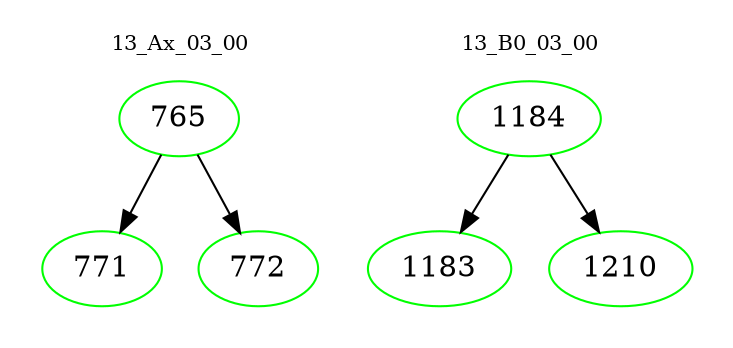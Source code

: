 digraph{
subgraph cluster_0 {
color = white
label = "13_Ax_03_00";
fontsize=10;
T0_765 [label="765", color="green"]
T0_765 -> T0_771 [color="black"]
T0_771 [label="771", color="green"]
T0_765 -> T0_772 [color="black"]
T0_772 [label="772", color="green"]
}
subgraph cluster_1 {
color = white
label = "13_B0_03_00";
fontsize=10;
T1_1184 [label="1184", color="green"]
T1_1184 -> T1_1183 [color="black"]
T1_1183 [label="1183", color="green"]
T1_1184 -> T1_1210 [color="black"]
T1_1210 [label="1210", color="green"]
}
}
